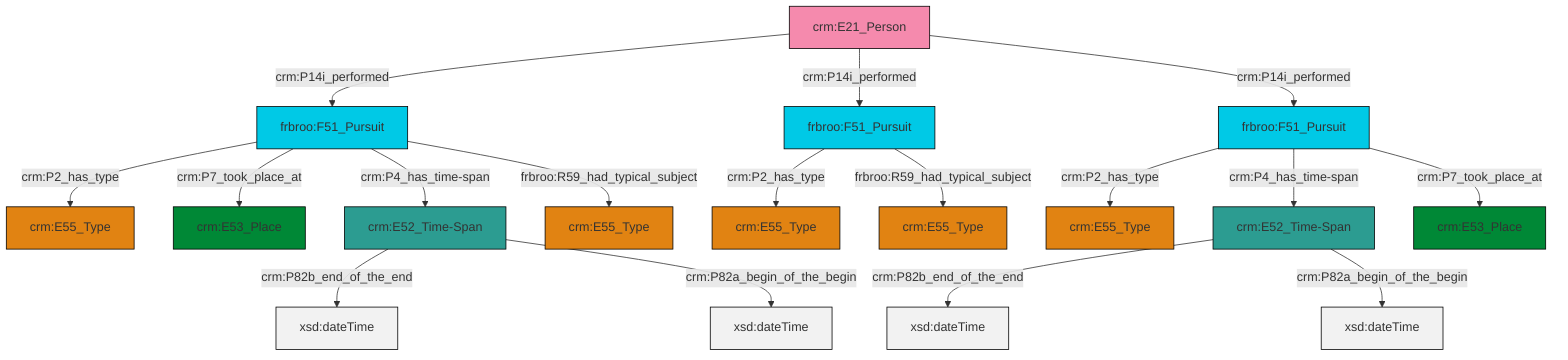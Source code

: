 graph TD
classDef Literal fill:#f2f2f2,stroke:#000000;
classDef CRM_Entity fill:#FFFFFF,stroke:#000000;
classDef Temporal_Entity fill:#00C9E6, stroke:#000000;
classDef Type fill:#E18312, stroke:#000000;
classDef Time-Span fill:#2C9C91, stroke:#000000;
classDef Appellation fill:#FFEB7F, stroke:#000000;
classDef Place fill:#008836, stroke:#000000;
classDef Persistent_Item fill:#B266B2, stroke:#000000;
classDef Conceptual_Object fill:#FFD700, stroke:#000000;
classDef Physical_Thing fill:#D2B48C, stroke:#000000;
classDef Actor fill:#f58aad, stroke:#000000;
classDef PC_Classes fill:#4ce600, stroke:#000000;
classDef Multi fill:#cccccc,stroke:#000000;

0["crm:E21_Person"]:::Actor -->|crm:P14i_performed| 1["frbroo:F51_Pursuit"]:::Temporal_Entity
4["frbroo:F51_Pursuit"]:::Temporal_Entity -->|crm:P2_has_type| 5["crm:E55_Type"]:::Type
4["frbroo:F51_Pursuit"]:::Temporal_Entity -->|crm:P4_has_time-span| 7["crm:E52_Time-Span"]:::Time-Span
7["crm:E52_Time-Span"]:::Time-Span -->|crm:P82b_end_of_the_end| 8[xsd:dateTime]:::Literal
4["frbroo:F51_Pursuit"]:::Temporal_Entity -->|crm:P7_took_place_at| 13["crm:E53_Place"]:::Place
1["frbroo:F51_Pursuit"]:::Temporal_Entity -->|crm:P2_has_type| 2["crm:E55_Type"]:::Type
22["frbroo:F51_Pursuit"]:::Temporal_Entity -->|crm:P2_has_type| 19["crm:E55_Type"]:::Type
1["frbroo:F51_Pursuit"]:::Temporal_Entity -->|crm:P7_took_place_at| 17["crm:E53_Place"]:::Place
7["crm:E52_Time-Span"]:::Time-Span -->|crm:P82a_begin_of_the_begin| 23[xsd:dateTime]:::Literal
1["frbroo:F51_Pursuit"]:::Temporal_Entity -->|crm:P4_has_time-span| 24["crm:E52_Time-Span"]:::Time-Span
0["crm:E21_Person"]:::Actor -->|crm:P14i_performed| 22["frbroo:F51_Pursuit"]:::Temporal_Entity
24["crm:E52_Time-Span"]:::Time-Span -->|crm:P82b_end_of_the_end| 28[xsd:dateTime]:::Literal
24["crm:E52_Time-Span"]:::Time-Span -->|crm:P82a_begin_of_the_begin| 30[xsd:dateTime]:::Literal
1["frbroo:F51_Pursuit"]:::Temporal_Entity -->|frbroo:R59_had_typical_subject| 11["crm:E55_Type"]:::Type
22["frbroo:F51_Pursuit"]:::Temporal_Entity -->|frbroo:R59_had_typical_subject| 9["crm:E55_Type"]:::Type
0["crm:E21_Person"]:::Actor -->|crm:P14i_performed| 4["frbroo:F51_Pursuit"]:::Temporal_Entity